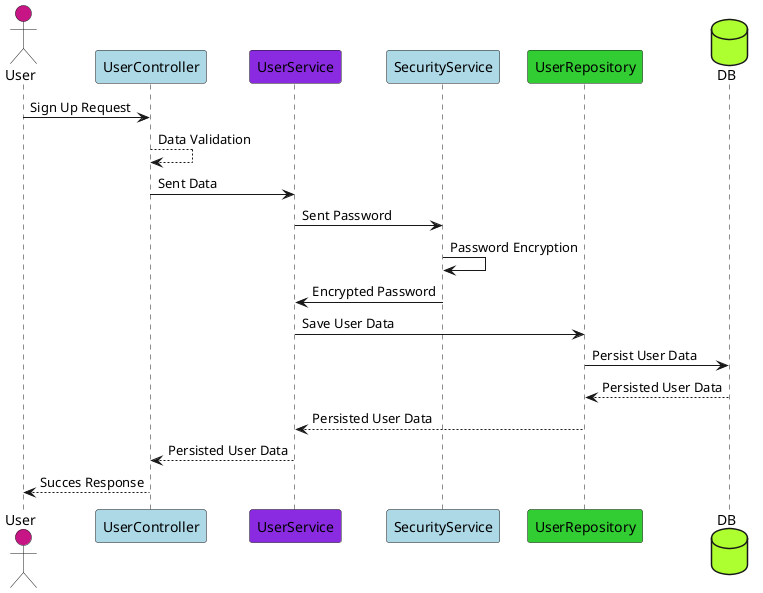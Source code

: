 @startuml Racing System's Sequence Diagram
actor User #MediumVioletRed
participant UserController #lightblue
participant UserService #blueviolet
participant SecurityService #lightblue
participant UserRepository #LimeGreen
database DB #GreenYellow
User-> UserController: Sign Up Request
UserController --> UserController: Data Validation 
UserController -> UserService: Sent Data
UserService -> SecurityService : Sent Password
SecurityService -> SecurityService : Password Encryption
SecurityService -> UserService : Encrypted Password
UserService -> UserRepository: Save User Data
UserRepository -> DB: Persist User Data
DB --> UserRepository: Persisted User Data
UserRepository --> UserService: Persisted User Data
UserService --> UserController: Persisted User Data
UserController --> User: Succes Response
@enduml

